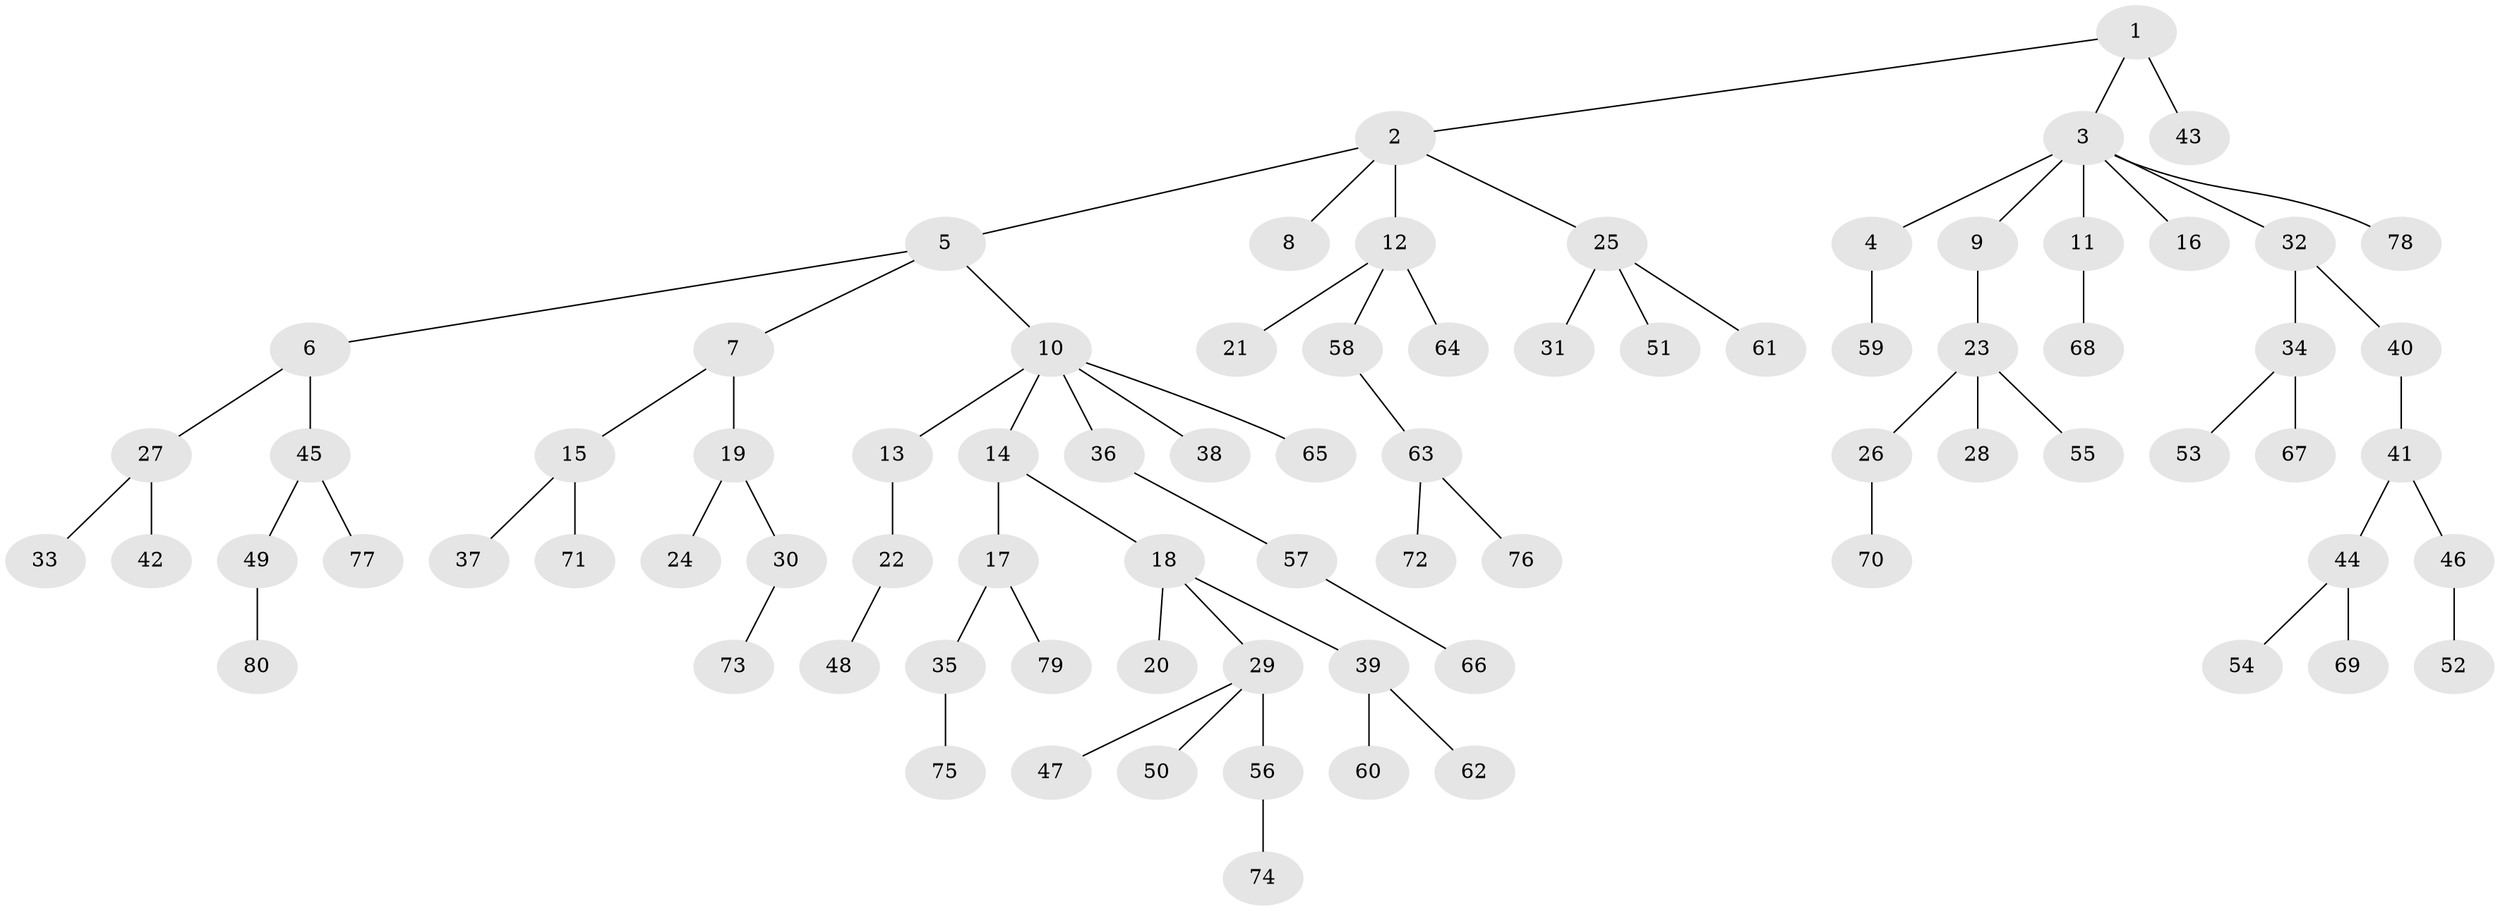 // original degree distribution, {3: 0.10526315789473684, 5: 0.03759398496240601, 8: 0.007518796992481203, 2: 0.2631578947368421, 4: 0.09022556390977443, 1: 0.48872180451127817, 6: 0.007518796992481203}
// Generated by graph-tools (version 1.1) at 2025/51/03/04/25 22:51:31]
// undirected, 80 vertices, 79 edges
graph export_dot {
  node [color=gray90,style=filled];
  1;
  2;
  3;
  4;
  5;
  6;
  7;
  8;
  9;
  10;
  11;
  12;
  13;
  14;
  15;
  16;
  17;
  18;
  19;
  20;
  21;
  22;
  23;
  24;
  25;
  26;
  27;
  28;
  29;
  30;
  31;
  32;
  33;
  34;
  35;
  36;
  37;
  38;
  39;
  40;
  41;
  42;
  43;
  44;
  45;
  46;
  47;
  48;
  49;
  50;
  51;
  52;
  53;
  54;
  55;
  56;
  57;
  58;
  59;
  60;
  61;
  62;
  63;
  64;
  65;
  66;
  67;
  68;
  69;
  70;
  71;
  72;
  73;
  74;
  75;
  76;
  77;
  78;
  79;
  80;
  1 -- 2 [weight=1.0];
  1 -- 3 [weight=1.0];
  1 -- 43 [weight=2.0];
  2 -- 5 [weight=1.0];
  2 -- 8 [weight=1.0];
  2 -- 12 [weight=1.0];
  2 -- 25 [weight=1.0];
  3 -- 4 [weight=1.0];
  3 -- 9 [weight=1.0];
  3 -- 11 [weight=1.0];
  3 -- 16 [weight=1.0];
  3 -- 32 [weight=1.0];
  3 -- 78 [weight=1.0];
  4 -- 59 [weight=1.0];
  5 -- 6 [weight=1.0];
  5 -- 7 [weight=1.0];
  5 -- 10 [weight=1.0];
  6 -- 27 [weight=1.0];
  6 -- 45 [weight=1.0];
  7 -- 15 [weight=1.0];
  7 -- 19 [weight=1.0];
  9 -- 23 [weight=1.0];
  10 -- 13 [weight=1.0];
  10 -- 14 [weight=1.0];
  10 -- 36 [weight=1.0];
  10 -- 38 [weight=1.0];
  10 -- 65 [weight=1.0];
  11 -- 68 [weight=1.0];
  12 -- 21 [weight=1.0];
  12 -- 58 [weight=1.0];
  12 -- 64 [weight=1.0];
  13 -- 22 [weight=1.0];
  14 -- 17 [weight=1.0];
  14 -- 18 [weight=1.0];
  15 -- 37 [weight=1.0];
  15 -- 71 [weight=1.0];
  17 -- 35 [weight=1.0];
  17 -- 79 [weight=1.0];
  18 -- 20 [weight=1.0];
  18 -- 29 [weight=1.0];
  18 -- 39 [weight=1.0];
  19 -- 24 [weight=1.0];
  19 -- 30 [weight=1.0];
  22 -- 48 [weight=1.0];
  23 -- 26 [weight=1.0];
  23 -- 28 [weight=1.0];
  23 -- 55 [weight=1.0];
  25 -- 31 [weight=1.0];
  25 -- 51 [weight=1.0];
  25 -- 61 [weight=1.0];
  26 -- 70 [weight=1.0];
  27 -- 33 [weight=1.0];
  27 -- 42 [weight=1.0];
  29 -- 47 [weight=1.0];
  29 -- 50 [weight=1.0];
  29 -- 56 [weight=1.0];
  30 -- 73 [weight=1.0];
  32 -- 34 [weight=1.0];
  32 -- 40 [weight=1.0];
  34 -- 53 [weight=1.0];
  34 -- 67 [weight=1.0];
  35 -- 75 [weight=1.0];
  36 -- 57 [weight=1.0];
  39 -- 60 [weight=1.0];
  39 -- 62 [weight=1.0];
  40 -- 41 [weight=1.0];
  41 -- 44 [weight=1.0];
  41 -- 46 [weight=1.0];
  44 -- 54 [weight=1.0];
  44 -- 69 [weight=1.0];
  45 -- 49 [weight=1.0];
  45 -- 77 [weight=1.0];
  46 -- 52 [weight=1.0];
  49 -- 80 [weight=1.0];
  56 -- 74 [weight=2.0];
  57 -- 66 [weight=1.0];
  58 -- 63 [weight=1.0];
  63 -- 72 [weight=1.0];
  63 -- 76 [weight=1.0];
}

